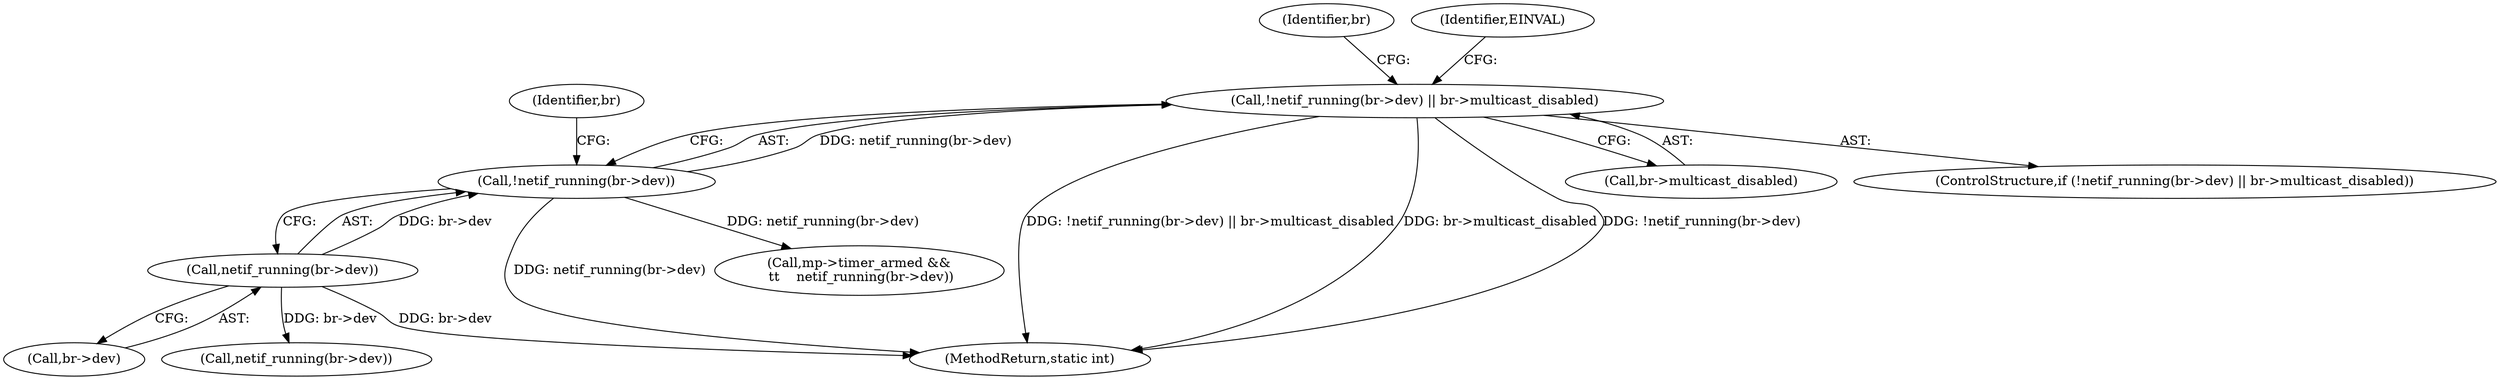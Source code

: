 digraph "0_linux_c7e8e8a8f7a70b343ca1e0f90a31e35ab2d16de1@pointer" {
"1000115" [label="(Call,!netif_running(br->dev) || br->multicast_disabled)"];
"1000116" [label="(Call,!netif_running(br->dev))"];
"1000117" [label="(Call,netif_running(br->dev))"];
"1000131" [label="(Identifier,br)"];
"1000309" [label="(MethodReturn,static int)"];
"1000118" [label="(Call,br->dev)"];
"1000286" [label="(Call,mp->timer_armed &&\n \t\t    netif_running(br->dev))"];
"1000290" [label="(Call,netif_running(br->dev))"];
"1000116" [label="(Call,!netif_running(br->dev))"];
"1000117" [label="(Call,netif_running(br->dev))"];
"1000121" [label="(Call,br->multicast_disabled)"];
"1000122" [label="(Identifier,br)"];
"1000115" [label="(Call,!netif_running(br->dev) || br->multicast_disabled)"];
"1000126" [label="(Identifier,EINVAL)"];
"1000114" [label="(ControlStructure,if (!netif_running(br->dev) || br->multicast_disabled))"];
"1000115" -> "1000114"  [label="AST: "];
"1000115" -> "1000116"  [label="CFG: "];
"1000115" -> "1000121"  [label="CFG: "];
"1000116" -> "1000115"  [label="AST: "];
"1000121" -> "1000115"  [label="AST: "];
"1000126" -> "1000115"  [label="CFG: "];
"1000131" -> "1000115"  [label="CFG: "];
"1000115" -> "1000309"  [label="DDG: !netif_running(br->dev) || br->multicast_disabled"];
"1000115" -> "1000309"  [label="DDG: br->multicast_disabled"];
"1000115" -> "1000309"  [label="DDG: !netif_running(br->dev)"];
"1000116" -> "1000115"  [label="DDG: netif_running(br->dev)"];
"1000116" -> "1000117"  [label="CFG: "];
"1000117" -> "1000116"  [label="AST: "];
"1000122" -> "1000116"  [label="CFG: "];
"1000116" -> "1000309"  [label="DDG: netif_running(br->dev)"];
"1000117" -> "1000116"  [label="DDG: br->dev"];
"1000116" -> "1000286"  [label="DDG: netif_running(br->dev)"];
"1000117" -> "1000118"  [label="CFG: "];
"1000118" -> "1000117"  [label="AST: "];
"1000117" -> "1000309"  [label="DDG: br->dev"];
"1000117" -> "1000290"  [label="DDG: br->dev"];
}
